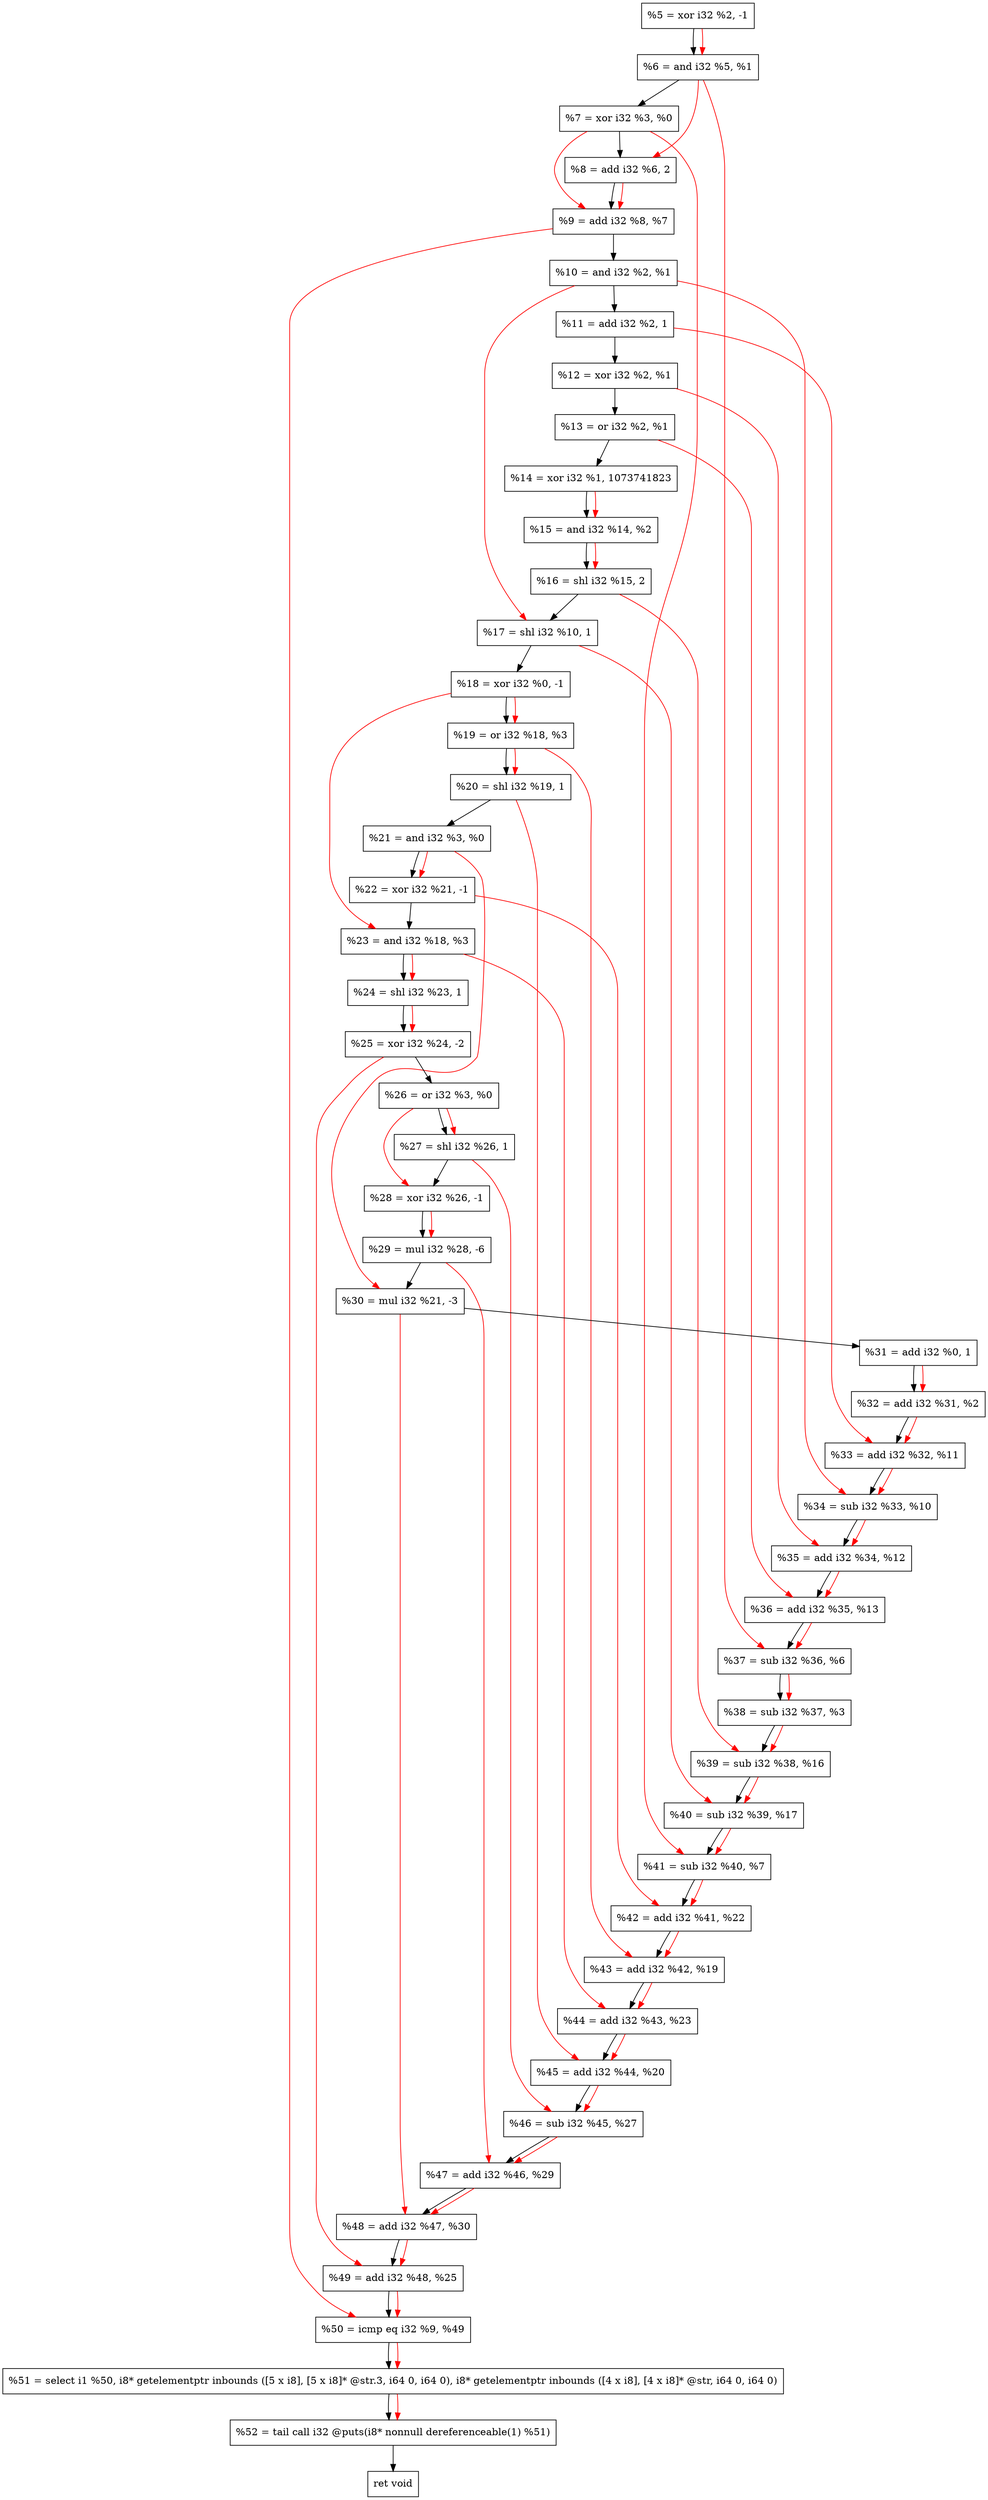 digraph "DFG for'crackme' function" {
	Node0x1ec7d40[shape=record, label="  %5 = xor i32 %2, -1"];
	Node0x1ec7db0[shape=record, label="  %6 = and i32 %5, %1"];
	Node0x1ec7e20[shape=record, label="  %7 = xor i32 %3, %0"];
	Node0x1ec7ec0[shape=record, label="  %8 = add i32 %6, 2"];
	Node0x1ec7f30[shape=record, label="  %9 = add i32 %8, %7"];
	Node0x1ec7fa0[shape=record, label="  %10 = and i32 %2, %1"];
	Node0x1ec8040[shape=record, label="  %11 = add i32 %2, 1"];
	Node0x1ec80b0[shape=record, label="  %12 = xor i32 %2, %1"];
	Node0x1ec8120[shape=record, label="  %13 = or i32 %2, %1"];
	Node0x1ec81c0[shape=record, label="  %14 = xor i32 %1, 1073741823"];
	Node0x1ec8230[shape=record, label="  %15 = and i32 %14, %2"];
	Node0x1ec82a0[shape=record, label="  %16 = shl i32 %15, 2"];
	Node0x1ec8310[shape=record, label="  %17 = shl i32 %10, 1"];
	Node0x1ec8380[shape=record, label="  %18 = xor i32 %0, -1"];
	Node0x1ec83f0[shape=record, label="  %19 = or i32 %18, %3"];
	Node0x1ec8460[shape=record, label="  %20 = shl i32 %19, 1"];
	Node0x1ec84d0[shape=record, label="  %21 = and i32 %3, %0"];
	Node0x1ec8540[shape=record, label="  %22 = xor i32 %21, -1"];
	Node0x1ec85b0[shape=record, label="  %23 = and i32 %18, %3"];
	Node0x1ec8620[shape=record, label="  %24 = shl i32 %23, 1"];
	Node0x1ec86c0[shape=record, label="  %25 = xor i32 %24, -2"];
	Node0x1ec8730[shape=record, label="  %26 = or i32 %3, %0"];
	Node0x1ec87a0[shape=record, label="  %27 = shl i32 %26, 1"];
	Node0x1ec8810[shape=record, label="  %28 = xor i32 %26, -1"];
	Node0x1ec88b0[shape=record, label="  %29 = mul i32 %28, -6"];
	Node0x1ec8950[shape=record, label="  %30 = mul i32 %21, -3"];
	Node0x1ec89c0[shape=record, label="  %31 = add i32 %0, 1"];
	Node0x1ec8a30[shape=record, label="  %32 = add i32 %31, %2"];
	Node0x1ec8cb0[shape=record, label="  %33 = add i32 %32, %11"];
	Node0x1ec8d20[shape=record, label="  %34 = sub i32 %33, %10"];
	Node0x1ec8d90[shape=record, label="  %35 = add i32 %34, %12"];
	Node0x1ec8e00[shape=record, label="  %36 = add i32 %35, %13"];
	Node0x1ec8e70[shape=record, label="  %37 = sub i32 %36, %6"];
	Node0x1ec8ee0[shape=record, label="  %38 = sub i32 %37, %3"];
	Node0x1ec8f50[shape=record, label="  %39 = sub i32 %38, %16"];
	Node0x1ec8fc0[shape=record, label="  %40 = sub i32 %39, %17"];
	Node0x1ec9030[shape=record, label="  %41 = sub i32 %40, %7"];
	Node0x1ec90a0[shape=record, label="  %42 = add i32 %41, %22"];
	Node0x1ec9110[shape=record, label="  %43 = add i32 %42, %19"];
	Node0x1ec9180[shape=record, label="  %44 = add i32 %43, %23"];
	Node0x1ec91f0[shape=record, label="  %45 = add i32 %44, %20"];
	Node0x1ec9260[shape=record, label="  %46 = sub i32 %45, %27"];
	Node0x1ec92d0[shape=record, label="  %47 = add i32 %46, %29"];
	Node0x1ec9340[shape=record, label="  %48 = add i32 %47, %30"];
	Node0x1ec93b0[shape=record, label="  %49 = add i32 %48, %25"];
	Node0x1ec9420[shape=record, label="  %50 = icmp eq i32 %9, %49"];
	Node0x1e68268[shape=record, label="  %51 = select i1 %50, i8* getelementptr inbounds ([5 x i8], [5 x i8]* @str.3, i64 0, i64 0), i8* getelementptr inbounds ([4 x i8], [4 x i8]* @str, i64 0, i64 0)"];
	Node0x1ec98c0[shape=record, label="  %52 = tail call i32 @puts(i8* nonnull dereferenceable(1) %51)"];
	Node0x1ec9910[shape=record, label="  ret void"];
	Node0x1ec7d40 -> Node0x1ec7db0;
	Node0x1ec7db0 -> Node0x1ec7e20;
	Node0x1ec7e20 -> Node0x1ec7ec0;
	Node0x1ec7ec0 -> Node0x1ec7f30;
	Node0x1ec7f30 -> Node0x1ec7fa0;
	Node0x1ec7fa0 -> Node0x1ec8040;
	Node0x1ec8040 -> Node0x1ec80b0;
	Node0x1ec80b0 -> Node0x1ec8120;
	Node0x1ec8120 -> Node0x1ec81c0;
	Node0x1ec81c0 -> Node0x1ec8230;
	Node0x1ec8230 -> Node0x1ec82a0;
	Node0x1ec82a0 -> Node0x1ec8310;
	Node0x1ec8310 -> Node0x1ec8380;
	Node0x1ec8380 -> Node0x1ec83f0;
	Node0x1ec83f0 -> Node0x1ec8460;
	Node0x1ec8460 -> Node0x1ec84d0;
	Node0x1ec84d0 -> Node0x1ec8540;
	Node0x1ec8540 -> Node0x1ec85b0;
	Node0x1ec85b0 -> Node0x1ec8620;
	Node0x1ec8620 -> Node0x1ec86c0;
	Node0x1ec86c0 -> Node0x1ec8730;
	Node0x1ec8730 -> Node0x1ec87a0;
	Node0x1ec87a0 -> Node0x1ec8810;
	Node0x1ec8810 -> Node0x1ec88b0;
	Node0x1ec88b0 -> Node0x1ec8950;
	Node0x1ec8950 -> Node0x1ec89c0;
	Node0x1ec89c0 -> Node0x1ec8a30;
	Node0x1ec8a30 -> Node0x1ec8cb0;
	Node0x1ec8cb0 -> Node0x1ec8d20;
	Node0x1ec8d20 -> Node0x1ec8d90;
	Node0x1ec8d90 -> Node0x1ec8e00;
	Node0x1ec8e00 -> Node0x1ec8e70;
	Node0x1ec8e70 -> Node0x1ec8ee0;
	Node0x1ec8ee0 -> Node0x1ec8f50;
	Node0x1ec8f50 -> Node0x1ec8fc0;
	Node0x1ec8fc0 -> Node0x1ec9030;
	Node0x1ec9030 -> Node0x1ec90a0;
	Node0x1ec90a0 -> Node0x1ec9110;
	Node0x1ec9110 -> Node0x1ec9180;
	Node0x1ec9180 -> Node0x1ec91f0;
	Node0x1ec91f0 -> Node0x1ec9260;
	Node0x1ec9260 -> Node0x1ec92d0;
	Node0x1ec92d0 -> Node0x1ec9340;
	Node0x1ec9340 -> Node0x1ec93b0;
	Node0x1ec93b0 -> Node0x1ec9420;
	Node0x1ec9420 -> Node0x1e68268;
	Node0x1e68268 -> Node0x1ec98c0;
	Node0x1ec98c0 -> Node0x1ec9910;
edge [color=red]
	Node0x1ec7d40 -> Node0x1ec7db0;
	Node0x1ec7db0 -> Node0x1ec7ec0;
	Node0x1ec7ec0 -> Node0x1ec7f30;
	Node0x1ec7e20 -> Node0x1ec7f30;
	Node0x1ec81c0 -> Node0x1ec8230;
	Node0x1ec8230 -> Node0x1ec82a0;
	Node0x1ec7fa0 -> Node0x1ec8310;
	Node0x1ec8380 -> Node0x1ec83f0;
	Node0x1ec83f0 -> Node0x1ec8460;
	Node0x1ec84d0 -> Node0x1ec8540;
	Node0x1ec8380 -> Node0x1ec85b0;
	Node0x1ec85b0 -> Node0x1ec8620;
	Node0x1ec8620 -> Node0x1ec86c0;
	Node0x1ec8730 -> Node0x1ec87a0;
	Node0x1ec8730 -> Node0x1ec8810;
	Node0x1ec8810 -> Node0x1ec88b0;
	Node0x1ec84d0 -> Node0x1ec8950;
	Node0x1ec89c0 -> Node0x1ec8a30;
	Node0x1ec8a30 -> Node0x1ec8cb0;
	Node0x1ec8040 -> Node0x1ec8cb0;
	Node0x1ec8cb0 -> Node0x1ec8d20;
	Node0x1ec7fa0 -> Node0x1ec8d20;
	Node0x1ec8d20 -> Node0x1ec8d90;
	Node0x1ec80b0 -> Node0x1ec8d90;
	Node0x1ec8d90 -> Node0x1ec8e00;
	Node0x1ec8120 -> Node0x1ec8e00;
	Node0x1ec8e00 -> Node0x1ec8e70;
	Node0x1ec7db0 -> Node0x1ec8e70;
	Node0x1ec8e70 -> Node0x1ec8ee0;
	Node0x1ec8ee0 -> Node0x1ec8f50;
	Node0x1ec82a0 -> Node0x1ec8f50;
	Node0x1ec8f50 -> Node0x1ec8fc0;
	Node0x1ec8310 -> Node0x1ec8fc0;
	Node0x1ec8fc0 -> Node0x1ec9030;
	Node0x1ec7e20 -> Node0x1ec9030;
	Node0x1ec9030 -> Node0x1ec90a0;
	Node0x1ec8540 -> Node0x1ec90a0;
	Node0x1ec90a0 -> Node0x1ec9110;
	Node0x1ec83f0 -> Node0x1ec9110;
	Node0x1ec9110 -> Node0x1ec9180;
	Node0x1ec85b0 -> Node0x1ec9180;
	Node0x1ec9180 -> Node0x1ec91f0;
	Node0x1ec8460 -> Node0x1ec91f0;
	Node0x1ec91f0 -> Node0x1ec9260;
	Node0x1ec87a0 -> Node0x1ec9260;
	Node0x1ec9260 -> Node0x1ec92d0;
	Node0x1ec88b0 -> Node0x1ec92d0;
	Node0x1ec92d0 -> Node0x1ec9340;
	Node0x1ec8950 -> Node0x1ec9340;
	Node0x1ec9340 -> Node0x1ec93b0;
	Node0x1ec86c0 -> Node0x1ec93b0;
	Node0x1ec7f30 -> Node0x1ec9420;
	Node0x1ec93b0 -> Node0x1ec9420;
	Node0x1ec9420 -> Node0x1e68268;
	Node0x1e68268 -> Node0x1ec98c0;
}
